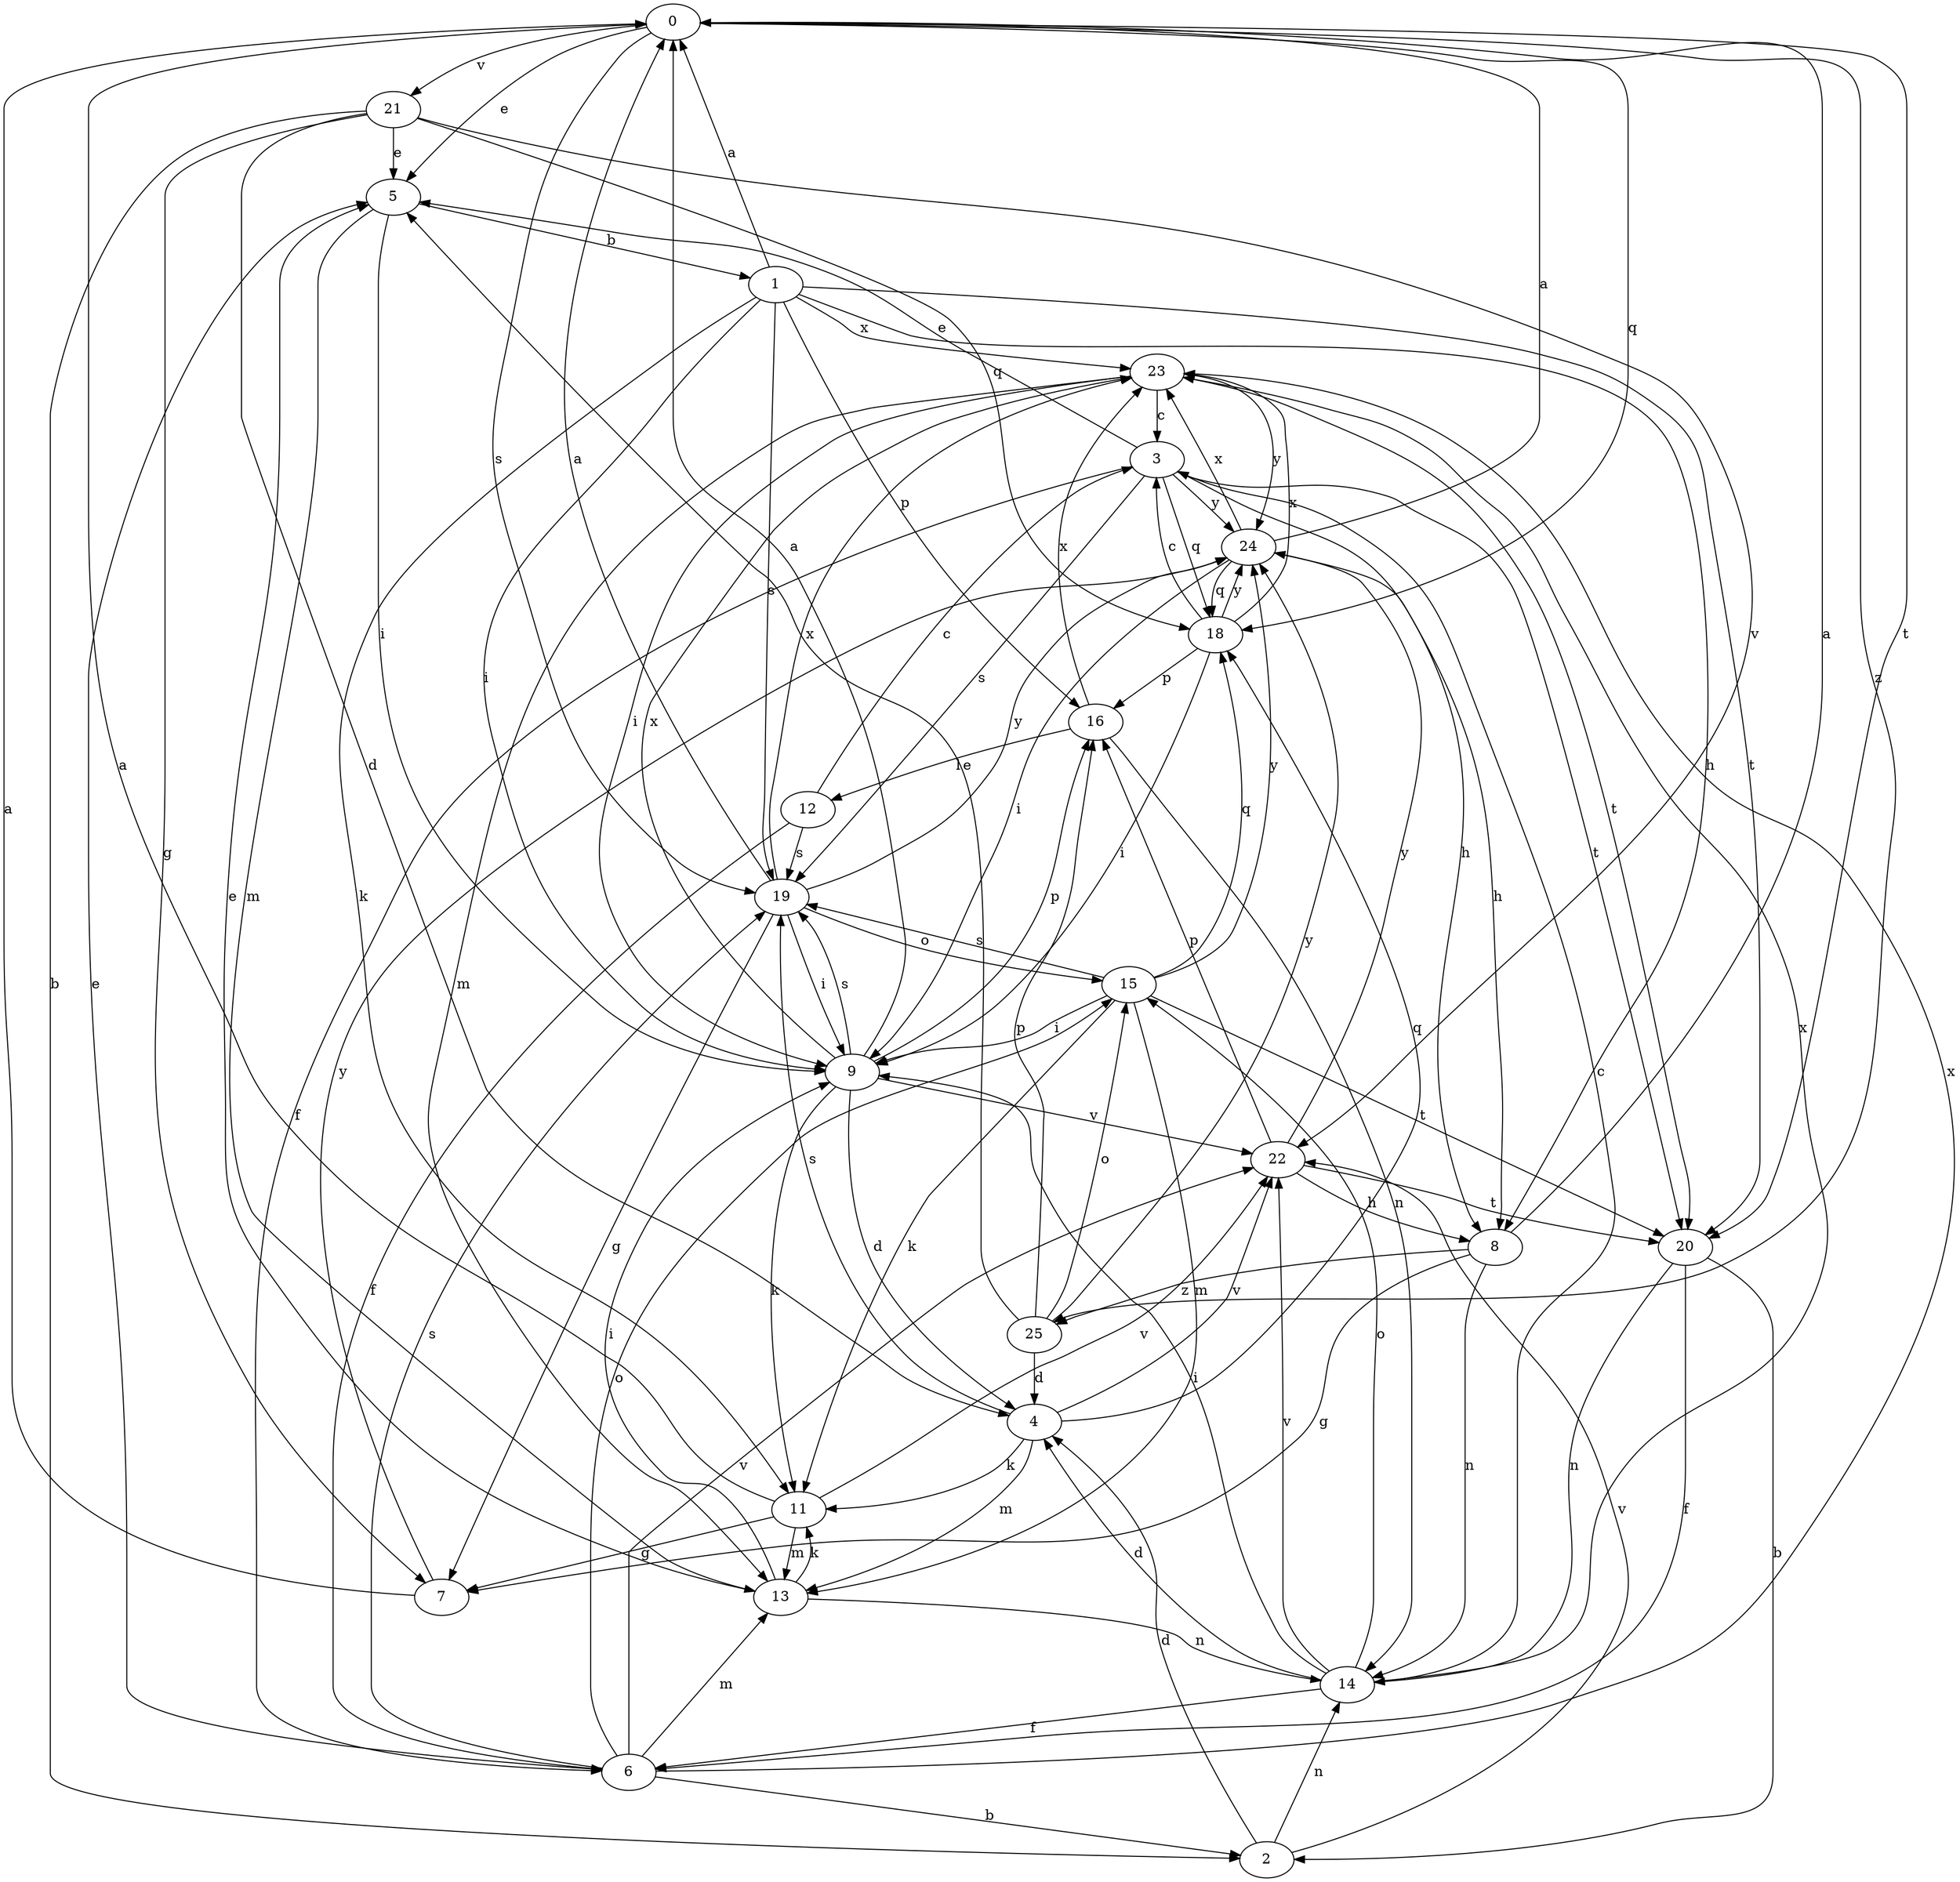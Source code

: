 strict digraph  {
0;
1;
2;
3;
4;
5;
6;
7;
8;
9;
11;
12;
13;
14;
15;
16;
18;
19;
20;
21;
22;
23;
24;
25;
0 -> 5  [label=e];
0 -> 18  [label=q];
0 -> 19  [label=s];
0 -> 20  [label=t];
0 -> 21  [label=v];
0 -> 25  [label=z];
1 -> 0  [label=a];
1 -> 8  [label=h];
1 -> 9  [label=i];
1 -> 11  [label=k];
1 -> 16  [label=p];
1 -> 19  [label=s];
1 -> 20  [label=t];
1 -> 23  [label=x];
2 -> 4  [label=d];
2 -> 14  [label=n];
2 -> 22  [label=v];
3 -> 5  [label=e];
3 -> 6  [label=f];
3 -> 8  [label=h];
3 -> 18  [label=q];
3 -> 19  [label=s];
3 -> 20  [label=t];
3 -> 24  [label=y];
4 -> 11  [label=k];
4 -> 13  [label=m];
4 -> 18  [label=q];
4 -> 19  [label=s];
4 -> 22  [label=v];
5 -> 1  [label=b];
5 -> 9  [label=i];
5 -> 13  [label=m];
6 -> 2  [label=b];
6 -> 5  [label=e];
6 -> 13  [label=m];
6 -> 15  [label=o];
6 -> 19  [label=s];
6 -> 22  [label=v];
6 -> 23  [label=x];
7 -> 0  [label=a];
7 -> 24  [label=y];
8 -> 0  [label=a];
8 -> 7  [label=g];
8 -> 14  [label=n];
8 -> 25  [label=z];
9 -> 0  [label=a];
9 -> 4  [label=d];
9 -> 11  [label=k];
9 -> 16  [label=p];
9 -> 19  [label=s];
9 -> 22  [label=v];
9 -> 23  [label=x];
11 -> 0  [label=a];
11 -> 7  [label=g];
11 -> 13  [label=m];
11 -> 22  [label=v];
12 -> 3  [label=c];
12 -> 6  [label=f];
12 -> 19  [label=s];
13 -> 5  [label=e];
13 -> 9  [label=i];
13 -> 11  [label=k];
13 -> 14  [label=n];
14 -> 3  [label=c];
14 -> 4  [label=d];
14 -> 6  [label=f];
14 -> 9  [label=i];
14 -> 15  [label=o];
14 -> 22  [label=v];
14 -> 23  [label=x];
15 -> 9  [label=i];
15 -> 11  [label=k];
15 -> 13  [label=m];
15 -> 18  [label=q];
15 -> 19  [label=s];
15 -> 20  [label=t];
15 -> 24  [label=y];
16 -> 12  [label=l];
16 -> 14  [label=n];
16 -> 23  [label=x];
18 -> 3  [label=c];
18 -> 9  [label=i];
18 -> 16  [label=p];
18 -> 23  [label=x];
18 -> 24  [label=y];
19 -> 0  [label=a];
19 -> 7  [label=g];
19 -> 9  [label=i];
19 -> 15  [label=o];
19 -> 23  [label=x];
19 -> 24  [label=y];
20 -> 2  [label=b];
20 -> 6  [label=f];
20 -> 14  [label=n];
21 -> 2  [label=b];
21 -> 4  [label=d];
21 -> 5  [label=e];
21 -> 7  [label=g];
21 -> 18  [label=q];
21 -> 22  [label=v];
22 -> 8  [label=h];
22 -> 16  [label=p];
22 -> 20  [label=t];
22 -> 24  [label=y];
23 -> 3  [label=c];
23 -> 9  [label=i];
23 -> 13  [label=m];
23 -> 20  [label=t];
23 -> 24  [label=y];
24 -> 0  [label=a];
24 -> 8  [label=h];
24 -> 9  [label=i];
24 -> 18  [label=q];
24 -> 23  [label=x];
25 -> 4  [label=d];
25 -> 5  [label=e];
25 -> 15  [label=o];
25 -> 16  [label=p];
25 -> 24  [label=y];
}
